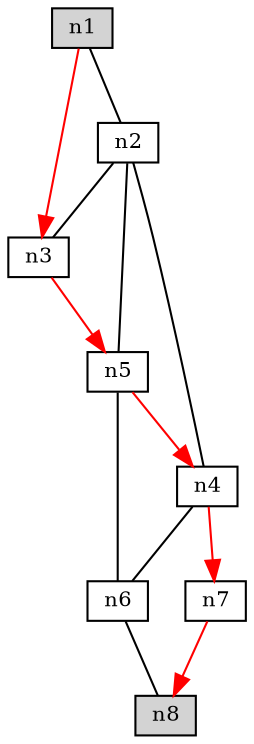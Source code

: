 digraph client_wmn {
    node [shape=box, width=.1,height=.1, fontsize=10];
    edge [dir=none];

    1 [label="n1", style="filled"];
    2 [label="n2"];
    3 [label="n3"];
    4 [label="n4"];
    5 [label="n5"];
    6 [label="n6"];
    7 [label="n7"];
    8 [label="n8", style="filled"];

    1->2;
    1->3 [dir=forward, color="red"];
    2->3;
    2->4;
    2->5;
    3->5 [dir=forward, color="red"];
    5->4 [dir=forward, color="red"];
    4->6;
    4->7 [dir=forward, color="red"];
    5->6;
    6->8;
    7->8 [dir=forward, color="red"];
}
